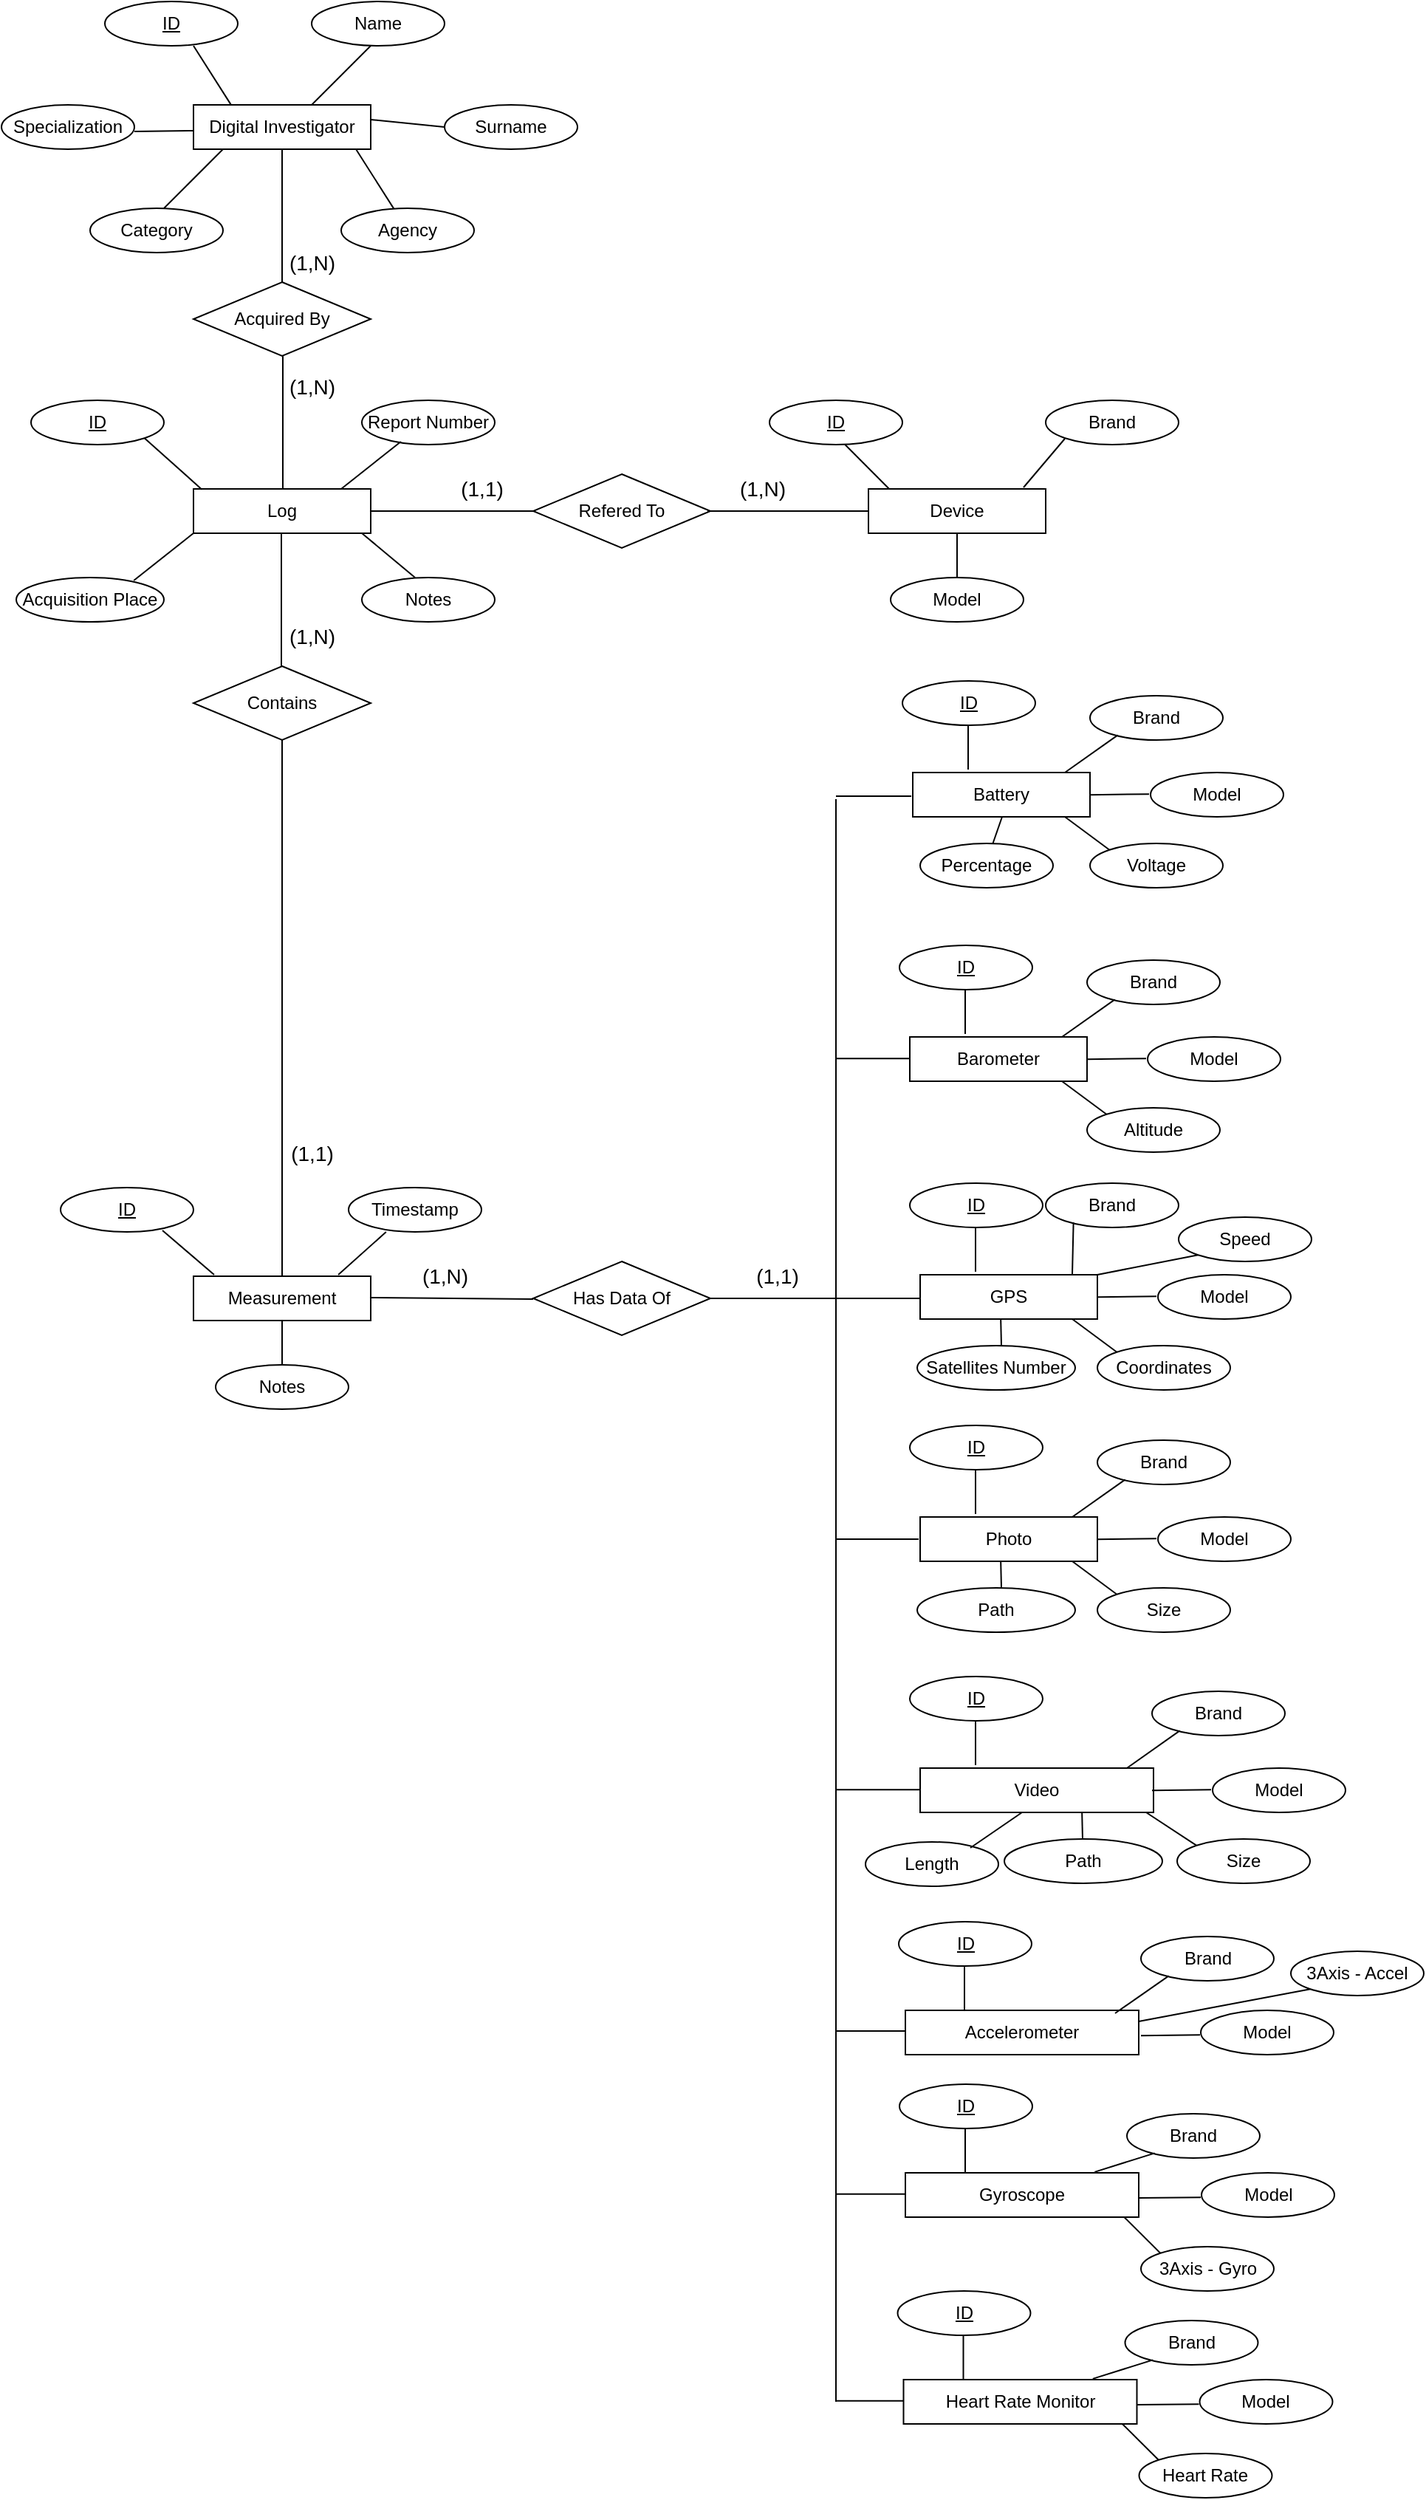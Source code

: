 <mxfile version="14.9.2" type="device"><diagram id="i7HdME1S4JDZ9d9rZ92s" name="Page-1"><mxGraphModel dx="2170" dy="1205" grid="1" gridSize="10" guides="1" tooltips="1" connect="1" arrows="1" fold="1" page="1" pageScale="1" pageWidth="827" pageHeight="1169" math="0" shadow="0"><root><mxCell id="0"/><mxCell id="1" parent="0"/><mxCell id="5FPhKypuNp2SqSt-Zki2-1" value="Digital Investigator" style="rounded=0;whiteSpace=wrap;html=1;" parent="1" vertex="1"><mxGeometry x="210" y="110" width="120" height="30" as="geometry"/></mxCell><mxCell id="5FPhKypuNp2SqSt-Zki2-2" value="&lt;u&gt;ID&lt;/u&gt;" style="ellipse;whiteSpace=wrap;html=1;" parent="1" vertex="1"><mxGeometry x="150" y="40" width="90" height="30" as="geometry"/></mxCell><mxCell id="5FPhKypuNp2SqSt-Zki2-3" value="Surname" style="ellipse;whiteSpace=wrap;html=1;" parent="1" vertex="1"><mxGeometry x="380" y="110" width="90" height="30" as="geometry"/></mxCell><mxCell id="5FPhKypuNp2SqSt-Zki2-4" value="Specialization" style="ellipse;whiteSpace=wrap;html=1;" parent="1" vertex="1"><mxGeometry x="80" y="110" width="90" height="30" as="geometry"/></mxCell><mxCell id="5FPhKypuNp2SqSt-Zki2-5" value="Agency" style="ellipse;whiteSpace=wrap;html=1;" parent="1" vertex="1"><mxGeometry x="310" y="180" width="90" height="30" as="geometry"/></mxCell><mxCell id="5FPhKypuNp2SqSt-Zki2-6" value="Name" style="ellipse;whiteSpace=wrap;html=1;" parent="1" vertex="1"><mxGeometry x="290" y="40" width="90" height="30" as="geometry"/></mxCell><mxCell id="5FPhKypuNp2SqSt-Zki2-7" value="Category" style="ellipse;whiteSpace=wrap;html=1;" parent="1" vertex="1"><mxGeometry x="140" y="180" width="90" height="30" as="geometry"/></mxCell><mxCell id="5FPhKypuNp2SqSt-Zki2-10" value="" style="endArrow=none;html=1;" parent="1" edge="1"><mxGeometry width="50" height="50" relative="1" as="geometry"><mxPoint x="190" y="180" as="sourcePoint"/><mxPoint x="230" y="140" as="targetPoint"/></mxGeometry></mxCell><mxCell id="5FPhKypuNp2SqSt-Zki2-11" value="" style="endArrow=none;html=1;" parent="1" edge="1"><mxGeometry width="50" height="50" relative="1" as="geometry"><mxPoint x="290" y="110" as="sourcePoint"/><mxPoint x="330" y="70" as="targetPoint"/></mxGeometry></mxCell><mxCell id="5FPhKypuNp2SqSt-Zki2-12" value="" style="endArrow=none;html=1;" parent="1" source="5FPhKypuNp2SqSt-Zki2-5" edge="1"><mxGeometry width="50" height="50" relative="1" as="geometry"><mxPoint x="280" y="180" as="sourcePoint"/><mxPoint x="320" y="140" as="targetPoint"/></mxGeometry></mxCell><mxCell id="5FPhKypuNp2SqSt-Zki2-13" value="" style="endArrow=none;html=1;" parent="1" edge="1"><mxGeometry width="50" height="50" relative="1" as="geometry"><mxPoint x="235.662" y="110.326" as="sourcePoint"/><mxPoint x="210" y="70" as="targetPoint"/></mxGeometry></mxCell><mxCell id="5FPhKypuNp2SqSt-Zki2-14" value="" style="endArrow=none;html=1;exitX=0;exitY=0.5;exitDx=0;exitDy=0;" parent="1" source="5FPhKypuNp2SqSt-Zki2-3" edge="1"><mxGeometry width="50" height="50" relative="1" as="geometry"><mxPoint x="355.662" y="160.326" as="sourcePoint"/><mxPoint x="330" y="120" as="targetPoint"/></mxGeometry></mxCell><mxCell id="5FPhKypuNp2SqSt-Zki2-15" value="" style="endArrow=none;html=1;exitX=0;exitY=0.5;exitDx=0;exitDy=0;" parent="1" edge="1"><mxGeometry width="50" height="50" relative="1" as="geometry"><mxPoint x="210" y="127.5" as="sourcePoint"/><mxPoint x="170" y="128" as="targetPoint"/></mxGeometry></mxCell><mxCell id="5FPhKypuNp2SqSt-Zki2-16" value="Acquired By" style="rhombus;whiteSpace=wrap;html=1;" parent="1" vertex="1"><mxGeometry x="210" y="230" width="120" height="50" as="geometry"/></mxCell><mxCell id="5FPhKypuNp2SqSt-Zki2-17" value="" style="endArrow=none;html=1;entryX=0.5;entryY=1;entryDx=0;entryDy=0;" parent="1" target="5FPhKypuNp2SqSt-Zki2-1" edge="1"><mxGeometry width="50" height="50" relative="1" as="geometry"><mxPoint x="270" y="230" as="sourcePoint"/><mxPoint x="320" y="180" as="targetPoint"/></mxGeometry></mxCell><mxCell id="5FPhKypuNp2SqSt-Zki2-18" value="" style="endArrow=none;html=1;entryX=0.5;entryY=1;entryDx=0;entryDy=0;" parent="1" edge="1"><mxGeometry width="50" height="50" relative="1" as="geometry"><mxPoint x="270.5" y="371" as="sourcePoint"/><mxPoint x="270.5" y="280" as="targetPoint"/></mxGeometry></mxCell><mxCell id="5FPhKypuNp2SqSt-Zki2-19" value="Log" style="rounded=0;whiteSpace=wrap;html=1;" parent="1" vertex="1"><mxGeometry x="210" y="370" width="120" height="30" as="geometry"/></mxCell><mxCell id="5FPhKypuNp2SqSt-Zki2-20" value="&lt;u&gt;ID&lt;/u&gt;" style="ellipse;whiteSpace=wrap;html=1;" parent="1" vertex="1"><mxGeometry x="100" y="310" width="90" height="30" as="geometry"/></mxCell><mxCell id="5FPhKypuNp2SqSt-Zki2-21" value="Acquisition Place" style="ellipse;whiteSpace=wrap;html=1;" parent="1" vertex="1"><mxGeometry x="90" y="430" width="100" height="30" as="geometry"/></mxCell><mxCell id="5FPhKypuNp2SqSt-Zki2-22" value="Notes" style="ellipse;whiteSpace=wrap;html=1;" parent="1" vertex="1"><mxGeometry x="324" y="430" width="90" height="30" as="geometry"/></mxCell><mxCell id="5FPhKypuNp2SqSt-Zki2-23" value="Report Number" style="ellipse;whiteSpace=wrap;html=1;" parent="1" vertex="1"><mxGeometry x="324" y="310" width="90" height="30" as="geometry"/></mxCell><mxCell id="5FPhKypuNp2SqSt-Zki2-24" value="" style="endArrow=none;html=1;entryX=1;entryY=1;entryDx=0;entryDy=0;" parent="1" target="5FPhKypuNp2SqSt-Zki2-20" edge="1"><mxGeometry width="50" height="50" relative="1" as="geometry"><mxPoint x="215.662" y="370.326" as="sourcePoint"/><mxPoint x="190" y="330" as="targetPoint"/></mxGeometry></mxCell><mxCell id="5FPhKypuNp2SqSt-Zki2-25" value="" style="endArrow=none;html=1;entryX=1;entryY=1;entryDx=0;entryDy=0;" parent="1" edge="1"><mxGeometry width="50" height="50" relative="1" as="geometry"><mxPoint x="360" y="430" as="sourcePoint"/><mxPoint x="324.0" y="399.997" as="targetPoint"/></mxGeometry></mxCell><mxCell id="5FPhKypuNp2SqSt-Zki2-26" value="" style="endArrow=none;html=1;entryX=1;entryY=1;entryDx=0;entryDy=0;exitX=0;exitY=1;exitDx=0;exitDy=0;" parent="1" source="5FPhKypuNp2SqSt-Zki2-19" edge="1"><mxGeometry width="50" height="50" relative="1" as="geometry"><mxPoint x="198.42" y="412" as="sourcePoint"/><mxPoint x="169.58" y="431.997" as="targetPoint"/></mxGeometry></mxCell><mxCell id="5FPhKypuNp2SqSt-Zki2-27" value="" style="endArrow=none;html=1;entryX=1;entryY=1;entryDx=0;entryDy=0;exitX=0;exitY=1;exitDx=0;exitDy=0;" parent="1" edge="1"><mxGeometry width="50" height="50" relative="1" as="geometry"><mxPoint x="350.42" y="338" as="sourcePoint"/><mxPoint x="310.0" y="369.997" as="targetPoint"/></mxGeometry></mxCell><mxCell id="5FPhKypuNp2SqSt-Zki2-28" value="Refered To" style="rhombus;whiteSpace=wrap;html=1;" parent="1" vertex="1"><mxGeometry x="440" y="360" width="120" height="50" as="geometry"/></mxCell><mxCell id="5FPhKypuNp2SqSt-Zki2-29" value="" style="endArrow=none;html=1;entryX=0;entryY=0.5;entryDx=0;entryDy=0;" parent="1" edge="1"><mxGeometry width="50" height="50" relative="1" as="geometry"><mxPoint x="330" y="385" as="sourcePoint"/><mxPoint x="440" y="385" as="targetPoint"/></mxGeometry></mxCell><mxCell id="5FPhKypuNp2SqSt-Zki2-30" value="" style="endArrow=none;html=1;entryX=0;entryY=0.5;entryDx=0;entryDy=0;" parent="1" edge="1"><mxGeometry width="50" height="50" relative="1" as="geometry"><mxPoint x="558" y="385" as="sourcePoint"/><mxPoint x="668" y="385" as="targetPoint"/></mxGeometry></mxCell><mxCell id="5FPhKypuNp2SqSt-Zki2-31" value="Device" style="rounded=0;whiteSpace=wrap;html=1;" parent="1" vertex="1"><mxGeometry x="667" y="370" width="120" height="30" as="geometry"/></mxCell><mxCell id="5FPhKypuNp2SqSt-Zki2-32" value="&lt;u&gt;ID&lt;/u&gt;" style="ellipse;whiteSpace=wrap;html=1;" parent="1" vertex="1"><mxGeometry x="600" y="310" width="90" height="30" as="geometry"/></mxCell><mxCell id="5FPhKypuNp2SqSt-Zki2-33" value="Brand" style="ellipse;whiteSpace=wrap;html=1;" parent="1" vertex="1"><mxGeometry x="787" y="310" width="90" height="30" as="geometry"/></mxCell><mxCell id="5FPhKypuNp2SqSt-Zki2-34" value="Model" style="ellipse;whiteSpace=wrap;html=1;" parent="1" vertex="1"><mxGeometry x="682" y="430" width="90" height="30" as="geometry"/></mxCell><mxCell id="5FPhKypuNp2SqSt-Zki2-35" value="" style="endArrow=none;html=1;entryX=1;entryY=1;entryDx=0;entryDy=0;exitX=0.117;exitY=0;exitDx=0;exitDy=0;exitPerimeter=0;" parent="1" source="5FPhKypuNp2SqSt-Zki2-31" edge="1"><mxGeometry width="50" height="50" relative="1" as="geometry"><mxPoint x="690" y="375" as="sourcePoint"/><mxPoint x="651.16" y="339.997" as="targetPoint"/></mxGeometry></mxCell><mxCell id="5FPhKypuNp2SqSt-Zki2-36" value="" style="endArrow=none;html=1;exitX=0.117;exitY=0;exitDx=0;exitDy=0;exitPerimeter=0;entryX=0.144;entryY=0.867;entryDx=0;entryDy=0;entryPerimeter=0;" parent="1" target="5FPhKypuNp2SqSt-Zki2-33" edge="1"><mxGeometry width="50" height="50" relative="1" as="geometry"><mxPoint x="772" y="369" as="sourcePoint"/><mxPoint x="792" y="336" as="targetPoint"/></mxGeometry></mxCell><mxCell id="5FPhKypuNp2SqSt-Zki2-37" value="" style="endArrow=none;html=1;exitX=0.5;exitY=0;exitDx=0;exitDy=0;entryX=0.5;entryY=1;entryDx=0;entryDy=0;" parent="1" source="5FPhKypuNp2SqSt-Zki2-34" target="5FPhKypuNp2SqSt-Zki2-31" edge="1"><mxGeometry width="50" height="50" relative="1" as="geometry"><mxPoint x="700" y="430" as="sourcePoint"/><mxPoint x="728" y="410" as="targetPoint"/></mxGeometry></mxCell><mxCell id="5FPhKypuNp2SqSt-Zki2-38" value="Contains" style="rhombus;whiteSpace=wrap;html=1;" parent="1" vertex="1"><mxGeometry x="210" y="490" width="120" height="50" as="geometry"/></mxCell><mxCell id="5FPhKypuNp2SqSt-Zki2-39" value="" style="endArrow=none;html=1;entryX=0.5;entryY=1;entryDx=0;entryDy=0;" parent="1" edge="1"><mxGeometry width="50" height="50" relative="1" as="geometry"><mxPoint x="269.5" y="490" as="sourcePoint"/><mxPoint x="269.5" y="400" as="targetPoint"/></mxGeometry></mxCell><mxCell id="5FPhKypuNp2SqSt-Zki2-40" value="" style="endArrow=none;html=1;entryX=0.5;entryY=1;entryDx=0;entryDy=0;exitX=0.5;exitY=0;exitDx=0;exitDy=0;" parent="1" source="5FPhKypuNp2SqSt-Zki2-41" target="5FPhKypuNp2SqSt-Zki2-38" edge="1"><mxGeometry width="50" height="50" relative="1" as="geometry"><mxPoint x="269.5" y="795" as="sourcePoint"/><mxPoint x="269.5" y="705" as="targetPoint"/></mxGeometry></mxCell><mxCell id="5FPhKypuNp2SqSt-Zki2-41" value="Measurement" style="rounded=0;whiteSpace=wrap;html=1;" parent="1" vertex="1"><mxGeometry x="210" y="903" width="120" height="30" as="geometry"/></mxCell><mxCell id="5FPhKypuNp2SqSt-Zki2-42" value="&lt;u&gt;ID&lt;/u&gt;" style="ellipse;whiteSpace=wrap;html=1;" parent="1" vertex="1"><mxGeometry x="120" y="843" width="90" height="30" as="geometry"/></mxCell><mxCell id="5FPhKypuNp2SqSt-Zki2-43" value="Timestamp" style="ellipse;whiteSpace=wrap;html=1;" parent="1" vertex="1"><mxGeometry x="315" y="843" width="90" height="30" as="geometry"/></mxCell><mxCell id="5FPhKypuNp2SqSt-Zki2-44" value="Notes" style="ellipse;whiteSpace=wrap;html=1;" parent="1" vertex="1"><mxGeometry x="225" y="963" width="90" height="30" as="geometry"/></mxCell><mxCell id="5FPhKypuNp2SqSt-Zki2-45" value="" style="endArrow=none;html=1;" parent="1" edge="1"><mxGeometry width="50" height="50" relative="1" as="geometry"><mxPoint x="224.002" y="901.996" as="sourcePoint"/><mxPoint x="189" y="872" as="targetPoint"/></mxGeometry></mxCell><mxCell id="5FPhKypuNp2SqSt-Zki2-46" value="" style="endArrow=none;html=1;exitX=0.5;exitY=0;exitDx=0;exitDy=0;" parent="1" source="5FPhKypuNp2SqSt-Zki2-44" edge="1"><mxGeometry width="50" height="50" relative="1" as="geometry"><mxPoint x="305.002" y="962.996" as="sourcePoint"/><mxPoint x="270" y="933" as="targetPoint"/></mxGeometry></mxCell><mxCell id="5FPhKypuNp2SqSt-Zki2-47" value="" style="endArrow=none;html=1;exitX=0;exitY=1;exitDx=0;exitDy=0;entryX=0.817;entryY=-0.033;entryDx=0;entryDy=0;entryPerimeter=0;" parent="1" target="5FPhKypuNp2SqSt-Zki2-41" edge="1"><mxGeometry width="50" height="50" relative="1" as="geometry"><mxPoint x="340.42" y="873" as="sourcePoint"/><mxPoint x="300" y="905" as="targetPoint"/></mxGeometry></mxCell><mxCell id="5FPhKypuNp2SqSt-Zki2-48" value="Has Data Of" style="rhombus;whiteSpace=wrap;html=1;" parent="1" vertex="1"><mxGeometry x="440" y="893" width="120" height="50" as="geometry"/></mxCell><mxCell id="5FPhKypuNp2SqSt-Zki2-49" value="" style="endArrow=none;html=1;entryX=0;entryY=0.5;entryDx=0;entryDy=0;" parent="1" edge="1"><mxGeometry width="50" height="50" relative="1" as="geometry"><mxPoint x="330" y="917.5" as="sourcePoint"/><mxPoint x="440" y="918.5" as="targetPoint"/></mxGeometry></mxCell><mxCell id="5FPhKypuNp2SqSt-Zki2-50" value="" style="endArrow=none;html=1;" parent="1" edge="1"><mxGeometry width="50" height="50" relative="1" as="geometry"><mxPoint x="560" y="918" as="sourcePoint"/><mxPoint x="703" y="918" as="targetPoint"/></mxGeometry></mxCell><mxCell id="5FPhKypuNp2SqSt-Zki2-52" value="" style="endArrow=none;html=1;" parent="1" edge="1"><mxGeometry width="50" height="50" relative="1" as="geometry"><mxPoint x="645" y="1665" as="sourcePoint"/><mxPoint x="645" y="580" as="targetPoint"/></mxGeometry></mxCell><mxCell id="5FPhKypuNp2SqSt-Zki2-54" value="" style="endArrow=none;html=1;" parent="1" edge="1"><mxGeometry width="50" height="50" relative="1" as="geometry"><mxPoint x="696" y="578" as="sourcePoint"/><mxPoint x="645" y="578" as="targetPoint"/><Array as="points"><mxPoint x="655" y="578"/></Array></mxGeometry></mxCell><mxCell id="5FPhKypuNp2SqSt-Zki2-55" value="Battery" style="rounded=0;whiteSpace=wrap;html=1;" parent="1" vertex="1"><mxGeometry x="697" y="562" width="120" height="30" as="geometry"/></mxCell><mxCell id="5FPhKypuNp2SqSt-Zki2-56" value="&lt;u&gt;ID&lt;/u&gt;" style="ellipse;whiteSpace=wrap;html=1;" parent="1" vertex="1"><mxGeometry x="690" y="500" width="90" height="30" as="geometry"/></mxCell><mxCell id="5FPhKypuNp2SqSt-Zki2-57" value="" style="endArrow=none;html=1;exitX=0.5;exitY=0;exitDx=0;exitDy=0;entryX=0.5;entryY=1;entryDx=0;entryDy=0;" parent="1" edge="1"><mxGeometry width="50" height="50" relative="1" as="geometry"><mxPoint x="734.5" y="560" as="sourcePoint"/><mxPoint x="734.5" y="530" as="targetPoint"/></mxGeometry></mxCell><mxCell id="5FPhKypuNp2SqSt-Zki2-58" value="Brand" style="ellipse;whiteSpace=wrap;html=1;" parent="1" vertex="1"><mxGeometry x="817" y="510" width="90" height="30" as="geometry"/></mxCell><mxCell id="5FPhKypuNp2SqSt-Zki2-59" value="Model" style="ellipse;whiteSpace=wrap;html=1;" parent="1" vertex="1"><mxGeometry x="858" y="562" width="90" height="30" as="geometry"/></mxCell><mxCell id="5FPhKypuNp2SqSt-Zki2-60" value="Voltage" style="ellipse;whiteSpace=wrap;html=1;" parent="1" vertex="1"><mxGeometry x="817" y="610" width="90" height="30" as="geometry"/></mxCell><mxCell id="5FPhKypuNp2SqSt-Zki2-61" value="" style="endArrow=none;html=1;entryX=1;entryY=1;entryDx=0;entryDy=0;exitX=0.209;exitY=0.889;exitDx=0;exitDy=0;exitPerimeter=0;" parent="1" source="5FPhKypuNp2SqSt-Zki2-58" edge="1"><mxGeometry width="50" height="50" relative="1" as="geometry"><mxPoint x="840" y="540" as="sourcePoint"/><mxPoint x="800.0" y="561.997" as="targetPoint"/></mxGeometry></mxCell><mxCell id="5FPhKypuNp2SqSt-Zki2-62" value="" style="endArrow=none;html=1;entryX=1;entryY=1;entryDx=0;entryDy=0;exitX=0;exitY=0;exitDx=0;exitDy=0;" parent="1" source="5FPhKypuNp2SqSt-Zki2-60" edge="1"><mxGeometry width="50" height="50" relative="1" as="geometry"><mxPoint x="836" y="622" as="sourcePoint"/><mxPoint x="800.0" y="591.997" as="targetPoint"/></mxGeometry></mxCell><mxCell id="5FPhKypuNp2SqSt-Zki2-63" value="" style="endArrow=none;html=1;exitX=0;exitY=0.5;exitDx=0;exitDy=0;" parent="1" edge="1"><mxGeometry width="50" height="50" relative="1" as="geometry"><mxPoint x="857" y="576.58" as="sourcePoint"/><mxPoint x="817" y="577.08" as="targetPoint"/></mxGeometry></mxCell><mxCell id="5FPhKypuNp2SqSt-Zki2-64" value="Barometer" style="rounded=0;whiteSpace=wrap;html=1;" parent="1" vertex="1"><mxGeometry x="695" y="741" width="120" height="30" as="geometry"/></mxCell><mxCell id="5FPhKypuNp2SqSt-Zki2-65" value="&lt;u&gt;ID&lt;/u&gt;" style="ellipse;whiteSpace=wrap;html=1;" parent="1" vertex="1"><mxGeometry x="688" y="679" width="90" height="30" as="geometry"/></mxCell><mxCell id="5FPhKypuNp2SqSt-Zki2-66" value="" style="endArrow=none;html=1;exitX=0.5;exitY=0;exitDx=0;exitDy=0;entryX=0.5;entryY=1;entryDx=0;entryDy=0;" parent="1" edge="1"><mxGeometry width="50" height="50" relative="1" as="geometry"><mxPoint x="732.5" y="739" as="sourcePoint"/><mxPoint x="732.5" y="709" as="targetPoint"/></mxGeometry></mxCell><mxCell id="5FPhKypuNp2SqSt-Zki2-67" value="Brand" style="ellipse;whiteSpace=wrap;html=1;" parent="1" vertex="1"><mxGeometry x="815" y="689" width="90" height="30" as="geometry"/></mxCell><mxCell id="5FPhKypuNp2SqSt-Zki2-68" value="Model" style="ellipse;whiteSpace=wrap;html=1;" parent="1" vertex="1"><mxGeometry x="856" y="741" width="90" height="30" as="geometry"/></mxCell><mxCell id="5FPhKypuNp2SqSt-Zki2-69" value="Altitude" style="ellipse;whiteSpace=wrap;html=1;" parent="1" vertex="1"><mxGeometry x="815" y="789" width="90" height="30" as="geometry"/></mxCell><mxCell id="5FPhKypuNp2SqSt-Zki2-70" value="" style="endArrow=none;html=1;entryX=1;entryY=1;entryDx=0;entryDy=0;exitX=0.209;exitY=0.889;exitDx=0;exitDy=0;exitPerimeter=0;" parent="1" source="5FPhKypuNp2SqSt-Zki2-67" edge="1"><mxGeometry width="50" height="50" relative="1" as="geometry"><mxPoint x="838" y="719" as="sourcePoint"/><mxPoint x="798.0" y="740.997" as="targetPoint"/></mxGeometry></mxCell><mxCell id="5FPhKypuNp2SqSt-Zki2-71" value="" style="endArrow=none;html=1;entryX=1;entryY=1;entryDx=0;entryDy=0;exitX=0;exitY=0;exitDx=0;exitDy=0;" parent="1" source="5FPhKypuNp2SqSt-Zki2-69" edge="1"><mxGeometry width="50" height="50" relative="1" as="geometry"><mxPoint x="834" y="801" as="sourcePoint"/><mxPoint x="798.0" y="770.997" as="targetPoint"/></mxGeometry></mxCell><mxCell id="5FPhKypuNp2SqSt-Zki2-72" value="" style="endArrow=none;html=1;exitX=0;exitY=0.5;exitDx=0;exitDy=0;" parent="1" edge="1"><mxGeometry width="50" height="50" relative="1" as="geometry"><mxPoint x="855.0" y="755.58" as="sourcePoint"/><mxPoint x="815.0" y="756.08" as="targetPoint"/></mxGeometry></mxCell><mxCell id="5FPhKypuNp2SqSt-Zki2-73" value="" style="endArrow=none;html=1;" parent="1" edge="1"><mxGeometry width="50" height="50" relative="1" as="geometry"><mxPoint x="695" y="755.58" as="sourcePoint"/><mxPoint x="645" y="755.58" as="targetPoint"/><Array as="points"><mxPoint x="655" y="755.58"/></Array></mxGeometry></mxCell><mxCell id="5FPhKypuNp2SqSt-Zki2-74" value="GPS" style="rounded=0;whiteSpace=wrap;html=1;" parent="1" vertex="1"><mxGeometry x="702" y="902" width="120" height="30" as="geometry"/></mxCell><mxCell id="5FPhKypuNp2SqSt-Zki2-75" value="&lt;u&gt;ID&lt;/u&gt;" style="ellipse;whiteSpace=wrap;html=1;" parent="1" vertex="1"><mxGeometry x="695" y="840" width="90" height="30" as="geometry"/></mxCell><mxCell id="5FPhKypuNp2SqSt-Zki2-76" value="" style="endArrow=none;html=1;exitX=0.5;exitY=0;exitDx=0;exitDy=0;entryX=0.5;entryY=1;entryDx=0;entryDy=0;" parent="1" edge="1"><mxGeometry width="50" height="50" relative="1" as="geometry"><mxPoint x="739.5" y="900" as="sourcePoint"/><mxPoint x="739.5" y="870" as="targetPoint"/></mxGeometry></mxCell><mxCell id="5FPhKypuNp2SqSt-Zki2-77" value="Brand" style="ellipse;whiteSpace=wrap;html=1;" parent="1" vertex="1"><mxGeometry x="787" y="840" width="90" height="30" as="geometry"/></mxCell><mxCell id="5FPhKypuNp2SqSt-Zki2-78" value="Model" style="ellipse;whiteSpace=wrap;html=1;" parent="1" vertex="1"><mxGeometry x="863" y="902" width="90" height="30" as="geometry"/></mxCell><mxCell id="5FPhKypuNp2SqSt-Zki2-79" value="Coordinates" style="ellipse;whiteSpace=wrap;html=1;" parent="1" vertex="1"><mxGeometry x="822" y="950" width="90" height="30" as="geometry"/></mxCell><mxCell id="5FPhKypuNp2SqSt-Zki2-80" value="" style="endArrow=none;html=1;entryX=1;entryY=1;entryDx=0;entryDy=0;exitX=0.209;exitY=0.889;exitDx=0;exitDy=0;exitPerimeter=0;" parent="1" source="5FPhKypuNp2SqSt-Zki2-77" edge="1"><mxGeometry width="50" height="50" relative="1" as="geometry"><mxPoint x="845" y="880" as="sourcePoint"/><mxPoint x="805.0" y="901.997" as="targetPoint"/></mxGeometry></mxCell><mxCell id="5FPhKypuNp2SqSt-Zki2-81" value="" style="endArrow=none;html=1;entryX=1;entryY=1;entryDx=0;entryDy=0;exitX=0;exitY=0;exitDx=0;exitDy=0;" parent="1" source="5FPhKypuNp2SqSt-Zki2-79" edge="1"><mxGeometry width="50" height="50" relative="1" as="geometry"><mxPoint x="841" y="962" as="sourcePoint"/><mxPoint x="805.0" y="931.997" as="targetPoint"/></mxGeometry></mxCell><mxCell id="5FPhKypuNp2SqSt-Zki2-82" value="" style="endArrow=none;html=1;exitX=0;exitY=0.5;exitDx=0;exitDy=0;" parent="1" edge="1"><mxGeometry width="50" height="50" relative="1" as="geometry"><mxPoint x="862" y="916.58" as="sourcePoint"/><mxPoint x="822" y="917.08" as="targetPoint"/></mxGeometry></mxCell><mxCell id="5FPhKypuNp2SqSt-Zki2-83" value="Satellites Number" style="ellipse;whiteSpace=wrap;html=1;" parent="1" vertex="1"><mxGeometry x="700" y="950" width="107" height="30" as="geometry"/></mxCell><mxCell id="5FPhKypuNp2SqSt-Zki2-84" value="" style="endArrow=none;html=1;entryX=0.5;entryY=1;entryDx=0;entryDy=0;" parent="1" edge="1"><mxGeometry width="50" height="50" relative="1" as="geometry"><mxPoint x="757" y="950" as="sourcePoint"/><mxPoint x="756.58" y="932" as="targetPoint"/></mxGeometry></mxCell><mxCell id="5FPhKypuNp2SqSt-Zki2-86" value="Photo" style="rounded=0;whiteSpace=wrap;html=1;" parent="1" vertex="1"><mxGeometry x="702" y="1066" width="120" height="30" as="geometry"/></mxCell><mxCell id="5FPhKypuNp2SqSt-Zki2-87" value="&lt;u&gt;ID&lt;/u&gt;" style="ellipse;whiteSpace=wrap;html=1;" parent="1" vertex="1"><mxGeometry x="695" y="1004" width="90" height="30" as="geometry"/></mxCell><mxCell id="5FPhKypuNp2SqSt-Zki2-88" value="" style="endArrow=none;html=1;exitX=0.5;exitY=0;exitDx=0;exitDy=0;entryX=0.5;entryY=1;entryDx=0;entryDy=0;" parent="1" edge="1"><mxGeometry width="50" height="50" relative="1" as="geometry"><mxPoint x="739.5" y="1064" as="sourcePoint"/><mxPoint x="739.5" y="1034" as="targetPoint"/></mxGeometry></mxCell><mxCell id="5FPhKypuNp2SqSt-Zki2-89" value="Brand" style="ellipse;whiteSpace=wrap;html=1;" parent="1" vertex="1"><mxGeometry x="822" y="1014" width="90" height="30" as="geometry"/></mxCell><mxCell id="5FPhKypuNp2SqSt-Zki2-90" value="Model" style="ellipse;whiteSpace=wrap;html=1;" parent="1" vertex="1"><mxGeometry x="863" y="1066" width="90" height="30" as="geometry"/></mxCell><mxCell id="5FPhKypuNp2SqSt-Zki2-91" value="Size" style="ellipse;whiteSpace=wrap;html=1;" parent="1" vertex="1"><mxGeometry x="822" y="1114" width="90" height="30" as="geometry"/></mxCell><mxCell id="5FPhKypuNp2SqSt-Zki2-92" value="" style="endArrow=none;html=1;entryX=1;entryY=1;entryDx=0;entryDy=0;exitX=0.209;exitY=0.889;exitDx=0;exitDy=0;exitPerimeter=0;" parent="1" source="5FPhKypuNp2SqSt-Zki2-89" edge="1"><mxGeometry width="50" height="50" relative="1" as="geometry"><mxPoint x="845" y="1044" as="sourcePoint"/><mxPoint x="805.0" y="1065.997" as="targetPoint"/></mxGeometry></mxCell><mxCell id="5FPhKypuNp2SqSt-Zki2-93" value="" style="endArrow=none;html=1;entryX=1;entryY=1;entryDx=0;entryDy=0;exitX=0;exitY=0;exitDx=0;exitDy=0;" parent="1" source="5FPhKypuNp2SqSt-Zki2-91" edge="1"><mxGeometry width="50" height="50" relative="1" as="geometry"><mxPoint x="841" y="1126" as="sourcePoint"/><mxPoint x="805.0" y="1095.997" as="targetPoint"/></mxGeometry></mxCell><mxCell id="5FPhKypuNp2SqSt-Zki2-94" value="" style="endArrow=none;html=1;exitX=0;exitY=0.5;exitDx=0;exitDy=0;" parent="1" edge="1"><mxGeometry width="50" height="50" relative="1" as="geometry"><mxPoint x="862.0" y="1080.58" as="sourcePoint"/><mxPoint x="822.0" y="1081.08" as="targetPoint"/></mxGeometry></mxCell><mxCell id="5FPhKypuNp2SqSt-Zki2-95" value="Path" style="ellipse;whiteSpace=wrap;html=1;" parent="1" vertex="1"><mxGeometry x="700" y="1114" width="107" height="30" as="geometry"/></mxCell><mxCell id="5FPhKypuNp2SqSt-Zki2-96" value="" style="endArrow=none;html=1;entryX=0.5;entryY=1;entryDx=0;entryDy=0;" parent="1" edge="1"><mxGeometry width="50" height="50" relative="1" as="geometry"><mxPoint x="757.0" y="1114" as="sourcePoint"/><mxPoint x="756.58" y="1096" as="targetPoint"/></mxGeometry></mxCell><mxCell id="5FPhKypuNp2SqSt-Zki2-97" value="" style="endArrow=none;html=1;" parent="1" edge="1"><mxGeometry width="50" height="50" relative="1" as="geometry"><mxPoint x="701" y="1081" as="sourcePoint"/><mxPoint x="645" y="1081" as="targetPoint"/><Array as="points"/></mxGeometry></mxCell><mxCell id="5FPhKypuNp2SqSt-Zki2-99" value="Video" style="rounded=0;whiteSpace=wrap;html=1;" parent="1" vertex="1"><mxGeometry x="702" y="1236" width="158" height="30" as="geometry"/></mxCell><mxCell id="5FPhKypuNp2SqSt-Zki2-100" value="&lt;u&gt;ID&lt;/u&gt;" style="ellipse;whiteSpace=wrap;html=1;" parent="1" vertex="1"><mxGeometry x="695" y="1174" width="90" height="30" as="geometry"/></mxCell><mxCell id="5FPhKypuNp2SqSt-Zki2-101" value="" style="endArrow=none;html=1;exitX=0.5;exitY=0;exitDx=0;exitDy=0;entryX=0.5;entryY=1;entryDx=0;entryDy=0;" parent="1" edge="1"><mxGeometry width="50" height="50" relative="1" as="geometry"><mxPoint x="739.5" y="1234" as="sourcePoint"/><mxPoint x="739.5" y="1204" as="targetPoint"/></mxGeometry></mxCell><mxCell id="5FPhKypuNp2SqSt-Zki2-102" value="Brand" style="ellipse;whiteSpace=wrap;html=1;" parent="1" vertex="1"><mxGeometry x="859" y="1184" width="90" height="30" as="geometry"/></mxCell><mxCell id="5FPhKypuNp2SqSt-Zki2-103" value="Model" style="ellipse;whiteSpace=wrap;html=1;" parent="1" vertex="1"><mxGeometry x="900" y="1236" width="90" height="30" as="geometry"/></mxCell><mxCell id="5FPhKypuNp2SqSt-Zki2-104" value="Size" style="ellipse;whiteSpace=wrap;html=1;" parent="1" vertex="1"><mxGeometry x="876" y="1284" width="90" height="30" as="geometry"/></mxCell><mxCell id="5FPhKypuNp2SqSt-Zki2-105" value="" style="endArrow=none;html=1;entryX=1;entryY=1;entryDx=0;entryDy=0;exitX=0.209;exitY=0.889;exitDx=0;exitDy=0;exitPerimeter=0;" parent="1" source="5FPhKypuNp2SqSt-Zki2-102" edge="1"><mxGeometry width="50" height="50" relative="1" as="geometry"><mxPoint x="882" y="1214" as="sourcePoint"/><mxPoint x="842.0" y="1235.997" as="targetPoint"/></mxGeometry></mxCell><mxCell id="5FPhKypuNp2SqSt-Zki2-106" value="" style="endArrow=none;html=1;entryX=1;entryY=1;entryDx=0;entryDy=0;exitX=0;exitY=0;exitDx=0;exitDy=0;" parent="1" source="5FPhKypuNp2SqSt-Zki2-104" edge="1"><mxGeometry width="50" height="50" relative="1" as="geometry"><mxPoint x="891" y="1296" as="sourcePoint"/><mxPoint x="855.0" y="1265.997" as="targetPoint"/></mxGeometry></mxCell><mxCell id="5FPhKypuNp2SqSt-Zki2-107" value="" style="endArrow=none;html=1;exitX=0;exitY=0.5;exitDx=0;exitDy=0;" parent="1" edge="1"><mxGeometry width="50" height="50" relative="1" as="geometry"><mxPoint x="899.0" y="1250.58" as="sourcePoint"/><mxPoint x="859.0" y="1251.08" as="targetPoint"/></mxGeometry></mxCell><mxCell id="5FPhKypuNp2SqSt-Zki2-108" value="Path" style="ellipse;whiteSpace=wrap;html=1;" parent="1" vertex="1"><mxGeometry x="759" y="1284" width="107" height="30" as="geometry"/></mxCell><mxCell id="5FPhKypuNp2SqSt-Zki2-109" value="" style="endArrow=none;html=1;entryX=0.5;entryY=1;entryDx=0;entryDy=0;" parent="1" edge="1"><mxGeometry width="50" height="50" relative="1" as="geometry"><mxPoint x="812.0" y="1284.0" as="sourcePoint"/><mxPoint x="811.58" y="1266" as="targetPoint"/></mxGeometry></mxCell><mxCell id="5FPhKypuNp2SqSt-Zki2-110" value="" style="endArrow=none;html=1;" parent="1" edge="1"><mxGeometry width="50" height="50" relative="1" as="geometry"><mxPoint x="702" y="1250.58" as="sourcePoint"/><mxPoint x="645" y="1250.58" as="targetPoint"/><Array as="points"/></mxGeometry></mxCell><mxCell id="5FPhKypuNp2SqSt-Zki2-111" value="Length" style="ellipse;whiteSpace=wrap;html=1;" parent="1" vertex="1"><mxGeometry x="665" y="1286" width="90" height="30" as="geometry"/></mxCell><mxCell id="5FPhKypuNp2SqSt-Zki2-112" value="" style="endArrow=none;html=1;entryX=1;entryY=1;entryDx=0;entryDy=0;exitX=0.209;exitY=0.889;exitDx=0;exitDy=0;exitPerimeter=0;" parent="1" edge="1"><mxGeometry width="50" height="50" relative="1" as="geometry"><mxPoint x="771" y="1266" as="sourcePoint"/><mxPoint x="736" y="1290" as="targetPoint"/></mxGeometry></mxCell><mxCell id="5FPhKypuNp2SqSt-Zki2-113" value="&lt;font style=&quot;font-size: 14px&quot;&gt;(1,N)&lt;/font&gt;" style="text;html=1;align=center;verticalAlign=middle;resizable=0;points=[];autosize=1;strokeColor=none;" parent="1" vertex="1"><mxGeometry x="265" y="207" width="50" height="20" as="geometry"/></mxCell><mxCell id="5FPhKypuNp2SqSt-Zki2-114" value="&lt;font style=&quot;font-size: 14px&quot;&gt;(1,N)&lt;/font&gt;" style="text;html=1;align=center;verticalAlign=middle;resizable=0;points=[];autosize=1;strokeColor=none;" parent="1" vertex="1"><mxGeometry x="265" y="291" width="50" height="20" as="geometry"/></mxCell><mxCell id="5FPhKypuNp2SqSt-Zki2-115" value="&lt;font style=&quot;font-size: 14px&quot;&gt;(1,N)&lt;/font&gt;" style="text;html=1;align=center;verticalAlign=middle;resizable=0;points=[];autosize=1;strokeColor=none;" parent="1" vertex="1"><mxGeometry x="570" y="360" width="50" height="20" as="geometry"/></mxCell><mxCell id="5FPhKypuNp2SqSt-Zki2-116" value="&lt;font style=&quot;font-size: 14px&quot;&gt;(1,1)&lt;/font&gt;" style="text;html=1;align=center;verticalAlign=middle;resizable=0;points=[];autosize=1;strokeColor=none;" parent="1" vertex="1"><mxGeometry x="385" y="360" width="40" height="20" as="geometry"/></mxCell><mxCell id="5FPhKypuNp2SqSt-Zki2-117" value="&lt;font style=&quot;font-size: 14px&quot;&gt;(1,N)&lt;/font&gt;" style="text;html=1;align=center;verticalAlign=middle;resizable=0;points=[];autosize=1;strokeColor=none;" parent="1" vertex="1"><mxGeometry x="265" y="460" width="50" height="20" as="geometry"/></mxCell><mxCell id="5FPhKypuNp2SqSt-Zki2-118" value="&lt;font style=&quot;font-size: 14px&quot;&gt;(1,1)&lt;/font&gt;" style="text;html=1;align=center;verticalAlign=middle;resizable=0;points=[];autosize=1;strokeColor=none;" parent="1" vertex="1"><mxGeometry x="270" y="810" width="40" height="20" as="geometry"/></mxCell><mxCell id="5FPhKypuNp2SqSt-Zki2-119" value="&lt;font style=&quot;font-size: 14px&quot;&gt;(1,N)&lt;/font&gt;" style="text;html=1;align=center;verticalAlign=middle;resizable=0;points=[];autosize=1;strokeColor=none;" parent="1" vertex="1"><mxGeometry x="355" y="893" width="50" height="20" as="geometry"/></mxCell><mxCell id="5FPhKypuNp2SqSt-Zki2-120" value="&lt;font style=&quot;font-size: 14px&quot;&gt;(1,1)&lt;/font&gt;" style="text;html=1;align=center;verticalAlign=middle;resizable=0;points=[];autosize=1;strokeColor=none;" parent="1" vertex="1"><mxGeometry x="585" y="893" width="40" height="20" as="geometry"/></mxCell><mxCell id="C85OBEuX-7nAnnByUvvK-2" value="Accelerometer" style="rounded=0;whiteSpace=wrap;html=1;" vertex="1" parent="1"><mxGeometry x="692" y="1400" width="158" height="30" as="geometry"/></mxCell><mxCell id="C85OBEuX-7nAnnByUvvK-3" value="" style="endArrow=none;html=1;entryX=1;entryY=1;entryDx=0;entryDy=0;" edge="1" parent="1"><mxGeometry width="50" height="50" relative="1" as="geometry"><mxPoint x="749.5" y="615" as="sourcePoint"/><mxPoint x="757.5" y="591.997" as="targetPoint"/></mxGeometry></mxCell><mxCell id="C85OBEuX-7nAnnByUvvK-4" value="Percentage" style="ellipse;whiteSpace=wrap;html=1;" vertex="1" parent="1"><mxGeometry x="702" y="610" width="90" height="30" as="geometry"/></mxCell><mxCell id="C85OBEuX-7nAnnByUvvK-5" value="&lt;u&gt;ID&lt;/u&gt;" style="ellipse;whiteSpace=wrap;html=1;" vertex="1" parent="1"><mxGeometry x="687.5" y="1340" width="90" height="30" as="geometry"/></mxCell><mxCell id="C85OBEuX-7nAnnByUvvK-6" value="" style="endArrow=none;html=1;exitX=0.5;exitY=0;exitDx=0;exitDy=0;entryX=0.5;entryY=1;entryDx=0;entryDy=0;" edge="1" parent="1"><mxGeometry width="50" height="50" relative="1" as="geometry"><mxPoint x="732.0" y="1400" as="sourcePoint"/><mxPoint x="732.0" y="1370" as="targetPoint"/></mxGeometry></mxCell><mxCell id="C85OBEuX-7nAnnByUvvK-7" value="Brand" style="ellipse;whiteSpace=wrap;html=1;" vertex="1" parent="1"><mxGeometry x="851.5" y="1350" width="90" height="30" as="geometry"/></mxCell><mxCell id="C85OBEuX-7nAnnByUvvK-8" value="" style="endArrow=none;html=1;exitX=0.209;exitY=0.889;exitDx=0;exitDy=0;exitPerimeter=0;" edge="1" parent="1" source="C85OBEuX-7nAnnByUvvK-7"><mxGeometry width="50" height="50" relative="1" as="geometry"><mxPoint x="874.5" y="1380" as="sourcePoint"/><mxPoint x="834" y="1402" as="targetPoint"/></mxGeometry></mxCell><mxCell id="C85OBEuX-7nAnnByUvvK-9" value="" style="endArrow=none;html=1;exitX=0;exitY=0.5;exitDx=0;exitDy=0;" edge="1" parent="1"><mxGeometry width="50" height="50" relative="1" as="geometry"><mxPoint x="891.5" y="1416.58" as="sourcePoint"/><mxPoint x="851.5" y="1417.08" as="targetPoint"/></mxGeometry></mxCell><mxCell id="C85OBEuX-7nAnnByUvvK-10" value="Model" style="ellipse;whiteSpace=wrap;html=1;" vertex="1" parent="1"><mxGeometry x="892" y="1400" width="90" height="30" as="geometry"/></mxCell><mxCell id="C85OBEuX-7nAnnByUvvK-11" value="" style="endArrow=none;html=1;" edge="1" parent="1"><mxGeometry width="50" height="50" relative="1" as="geometry"><mxPoint x="692" y="1414" as="sourcePoint"/><mxPoint x="645" y="1414" as="targetPoint"/><Array as="points"/></mxGeometry></mxCell><mxCell id="C85OBEuX-7nAnnByUvvK-13" value="3Axis - Accel" style="ellipse;whiteSpace=wrap;html=1;" vertex="1" parent="1"><mxGeometry x="953" y="1360" width="90" height="30" as="geometry"/></mxCell><mxCell id="C85OBEuX-7nAnnByUvvK-15" value="" style="endArrow=none;html=1;exitX=0;exitY=1;exitDx=0;exitDy=0;entryX=1;entryY=0.25;entryDx=0;entryDy=0;" edge="1" parent="1" source="C85OBEuX-7nAnnByUvvK-13" target="C85OBEuX-7nAnnByUvvK-2"><mxGeometry width="50" height="50" relative="1" as="geometry"><mxPoint x="851.5" y="1430" as="sourcePoint"/><mxPoint x="811.5" y="1430.5" as="targetPoint"/></mxGeometry></mxCell><mxCell id="C85OBEuX-7nAnnByUvvK-16" value="Gyroscope" style="rounded=0;whiteSpace=wrap;html=1;" vertex="1" parent="1"><mxGeometry x="692" y="1510" width="158" height="30" as="geometry"/></mxCell><mxCell id="C85OBEuX-7nAnnByUvvK-17" value="" style="endArrow=none;html=1;" edge="1" parent="1"><mxGeometry width="50" height="50" relative="1" as="geometry"><mxPoint x="692" y="1524.41" as="sourcePoint"/><mxPoint x="645" y="1524.41" as="targetPoint"/><Array as="points"/></mxGeometry></mxCell><mxCell id="C85OBEuX-7nAnnByUvvK-19" value="&lt;u&gt;ID&lt;/u&gt;" style="ellipse;whiteSpace=wrap;html=1;" vertex="1" parent="1"><mxGeometry x="688" y="1450" width="90" height="30" as="geometry"/></mxCell><mxCell id="C85OBEuX-7nAnnByUvvK-20" value="" style="endArrow=none;html=1;exitX=0.5;exitY=0;exitDx=0;exitDy=0;entryX=0.5;entryY=1;entryDx=0;entryDy=0;" edge="1" parent="1"><mxGeometry width="50" height="50" relative="1" as="geometry"><mxPoint x="732.5" y="1510" as="sourcePoint"/><mxPoint x="732.5" y="1480" as="targetPoint"/></mxGeometry></mxCell><mxCell id="C85OBEuX-7nAnnByUvvK-21" value="Brand" style="ellipse;whiteSpace=wrap;html=1;" vertex="1" parent="1"><mxGeometry x="842" y="1470" width="90" height="30" as="geometry"/></mxCell><mxCell id="C85OBEuX-7nAnnByUvvK-22" value="" style="endArrow=none;html=1;exitX=0.209;exitY=0.889;exitDx=0;exitDy=0;exitPerimeter=0;entryX=0.811;entryY=-0.018;entryDx=0;entryDy=0;entryPerimeter=0;" edge="1" parent="1" source="C85OBEuX-7nAnnByUvvK-21" target="C85OBEuX-7nAnnByUvvK-16"><mxGeometry width="50" height="50" relative="1" as="geometry"><mxPoint x="875" y="1490" as="sourcePoint"/><mxPoint x="834.5" y="1512" as="targetPoint"/></mxGeometry></mxCell><mxCell id="C85OBEuX-7nAnnByUvvK-23" value="" style="endArrow=none;html=1;exitX=0;exitY=0.5;exitDx=0;exitDy=0;" edge="1" parent="1"><mxGeometry width="50" height="50" relative="1" as="geometry"><mxPoint x="892" y="1526.58" as="sourcePoint"/><mxPoint x="850" y="1527" as="targetPoint"/></mxGeometry></mxCell><mxCell id="C85OBEuX-7nAnnByUvvK-24" value="Model" style="ellipse;whiteSpace=wrap;html=1;" vertex="1" parent="1"><mxGeometry x="892.5" y="1510" width="90" height="30" as="geometry"/></mxCell><mxCell id="C85OBEuX-7nAnnByUvvK-25" value="" style="endArrow=none;html=1;entryX=1;entryY=0;entryDx=0;entryDy=0;exitX=0;exitY=1;exitDx=0;exitDy=0;" edge="1" parent="1" source="C85OBEuX-7nAnnByUvvK-26" target="5FPhKypuNp2SqSt-Zki2-74"><mxGeometry width="50" height="50" relative="1" as="geometry"><mxPoint x="870" y="890" as="sourcePoint"/><mxPoint x="815.0" y="911.997" as="targetPoint"/></mxGeometry></mxCell><mxCell id="C85OBEuX-7nAnnByUvvK-26" value="Speed" style="ellipse;whiteSpace=wrap;html=1;" vertex="1" parent="1"><mxGeometry x="877" y="863" width="90" height="30" as="geometry"/></mxCell><mxCell id="C85OBEuX-7nAnnByUvvK-27" value="3Axis - Gyro" style="ellipse;whiteSpace=wrap;html=1;" vertex="1" parent="1"><mxGeometry x="851.5" y="1560" width="90" height="30" as="geometry"/></mxCell><mxCell id="C85OBEuX-7nAnnByUvvK-28" value="" style="endArrow=none;html=1;entryX=0.811;entryY=-0.018;entryDx=0;entryDy=0;entryPerimeter=0;exitX=0;exitY=0;exitDx=0;exitDy=0;" edge="1" parent="1" source="C85OBEuX-7nAnnByUvvK-27"><mxGeometry width="50" height="50" relative="1" as="geometry"><mxPoint x="990" y="1590.54" as="sourcePoint"/><mxPoint x="840.138" y="1540" as="targetPoint"/></mxGeometry></mxCell><mxCell id="C85OBEuX-7nAnnByUvvK-51" value="Heart Rate Monitor" style="rounded=0;whiteSpace=wrap;html=1;" vertex="1" parent="1"><mxGeometry x="690.75" y="1650" width="158" height="30" as="geometry"/></mxCell><mxCell id="C85OBEuX-7nAnnByUvvK-52" value="" style="endArrow=none;html=1;" edge="1" parent="1"><mxGeometry width="50" height="50" relative="1" as="geometry"><mxPoint x="691" y="1664.41" as="sourcePoint"/><mxPoint x="645" y="1664.41" as="targetPoint"/><Array as="points"/></mxGeometry></mxCell><mxCell id="C85OBEuX-7nAnnByUvvK-53" value="&lt;u&gt;ID&lt;/u&gt;" style="ellipse;whiteSpace=wrap;html=1;" vertex="1" parent="1"><mxGeometry x="686.75" y="1590" width="90" height="30" as="geometry"/></mxCell><mxCell id="C85OBEuX-7nAnnByUvvK-54" value="" style="endArrow=none;html=1;exitX=0.5;exitY=0;exitDx=0;exitDy=0;entryX=0.5;entryY=1;entryDx=0;entryDy=0;" edge="1" parent="1"><mxGeometry width="50" height="50" relative="1" as="geometry"><mxPoint x="731.25" y="1650" as="sourcePoint"/><mxPoint x="731.25" y="1620" as="targetPoint"/></mxGeometry></mxCell><mxCell id="C85OBEuX-7nAnnByUvvK-55" value="Brand" style="ellipse;whiteSpace=wrap;html=1;" vertex="1" parent="1"><mxGeometry x="840.75" y="1610" width="90" height="30" as="geometry"/></mxCell><mxCell id="C85OBEuX-7nAnnByUvvK-56" value="" style="endArrow=none;html=1;exitX=0.209;exitY=0.889;exitDx=0;exitDy=0;exitPerimeter=0;entryX=0.811;entryY=-0.018;entryDx=0;entryDy=0;entryPerimeter=0;" edge="1" parent="1" source="C85OBEuX-7nAnnByUvvK-55" target="C85OBEuX-7nAnnByUvvK-51"><mxGeometry width="50" height="50" relative="1" as="geometry"><mxPoint x="873.75" y="1630" as="sourcePoint"/><mxPoint x="833.25" y="1652" as="targetPoint"/></mxGeometry></mxCell><mxCell id="C85OBEuX-7nAnnByUvvK-57" value="" style="endArrow=none;html=1;exitX=0;exitY=0.5;exitDx=0;exitDy=0;" edge="1" parent="1"><mxGeometry width="50" height="50" relative="1" as="geometry"><mxPoint x="890.75" y="1666.58" as="sourcePoint"/><mxPoint x="848.75" y="1667" as="targetPoint"/></mxGeometry></mxCell><mxCell id="C85OBEuX-7nAnnByUvvK-58" value="Model" style="ellipse;whiteSpace=wrap;html=1;" vertex="1" parent="1"><mxGeometry x="891.25" y="1650" width="90" height="30" as="geometry"/></mxCell><mxCell id="C85OBEuX-7nAnnByUvvK-59" value="Heart Rate" style="ellipse;whiteSpace=wrap;html=1;" vertex="1" parent="1"><mxGeometry x="850.25" y="1700" width="90" height="30" as="geometry"/></mxCell><mxCell id="C85OBEuX-7nAnnByUvvK-60" value="" style="endArrow=none;html=1;entryX=0.811;entryY=-0.018;entryDx=0;entryDy=0;entryPerimeter=0;exitX=0;exitY=0;exitDx=0;exitDy=0;" edge="1" parent="1" source="C85OBEuX-7nAnnByUvvK-59"><mxGeometry width="50" height="50" relative="1" as="geometry"><mxPoint x="988.75" y="1730.54" as="sourcePoint"/><mxPoint x="838.888" y="1680" as="targetPoint"/></mxGeometry></mxCell></root></mxGraphModel></diagram></mxfile>